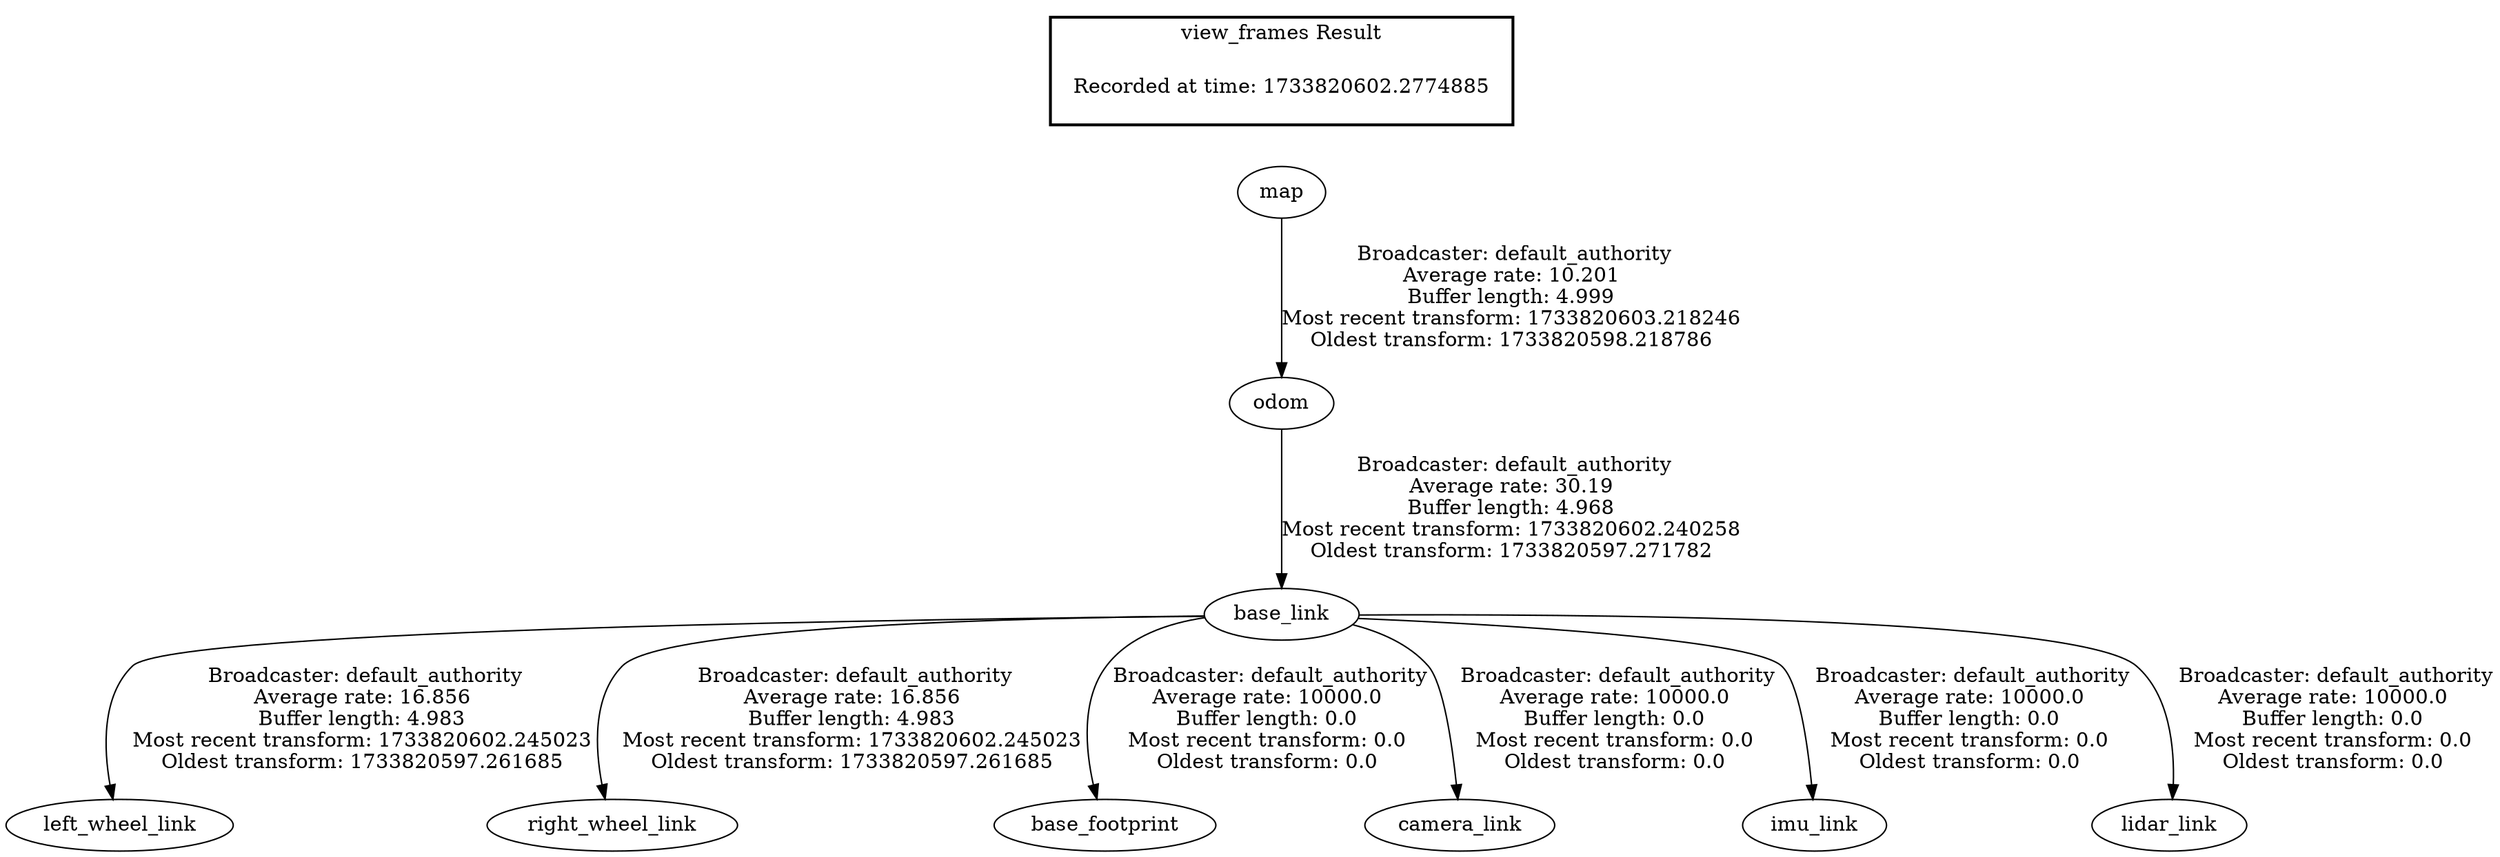 digraph G {
"base_link" -> "left_wheel_link"[label=" Broadcaster: default_authority\nAverage rate: 16.856\nBuffer length: 4.983\nMost recent transform: 1733820602.245023\nOldest transform: 1733820597.261685\n"];
"odom" -> "base_link"[label=" Broadcaster: default_authority\nAverage rate: 30.19\nBuffer length: 4.968\nMost recent transform: 1733820602.240258\nOldest transform: 1733820597.271782\n"];
"base_link" -> "right_wheel_link"[label=" Broadcaster: default_authority\nAverage rate: 16.856\nBuffer length: 4.983\nMost recent transform: 1733820602.245023\nOldest transform: 1733820597.261685\n"];
"base_link" -> "base_footprint"[label=" Broadcaster: default_authority\nAverage rate: 10000.0\nBuffer length: 0.0\nMost recent transform: 0.0\nOldest transform: 0.0\n"];
"base_link" -> "camera_link"[label=" Broadcaster: default_authority\nAverage rate: 10000.0\nBuffer length: 0.0\nMost recent transform: 0.0\nOldest transform: 0.0\n"];
"base_link" -> "imu_link"[label=" Broadcaster: default_authority\nAverage rate: 10000.0\nBuffer length: 0.0\nMost recent transform: 0.0\nOldest transform: 0.0\n"];
"base_link" -> "lidar_link"[label=" Broadcaster: default_authority\nAverage rate: 10000.0\nBuffer length: 0.0\nMost recent transform: 0.0\nOldest transform: 0.0\n"];
"map" -> "odom"[label=" Broadcaster: default_authority\nAverage rate: 10.201\nBuffer length: 4.999\nMost recent transform: 1733820603.218246\nOldest transform: 1733820598.218786\n"];
edge [style=invis];
 subgraph cluster_legend { style=bold; color=black; label ="view_frames Result";
"Recorded at time: 1733820602.2774885"[ shape=plaintext ] ;
}->"map";
}